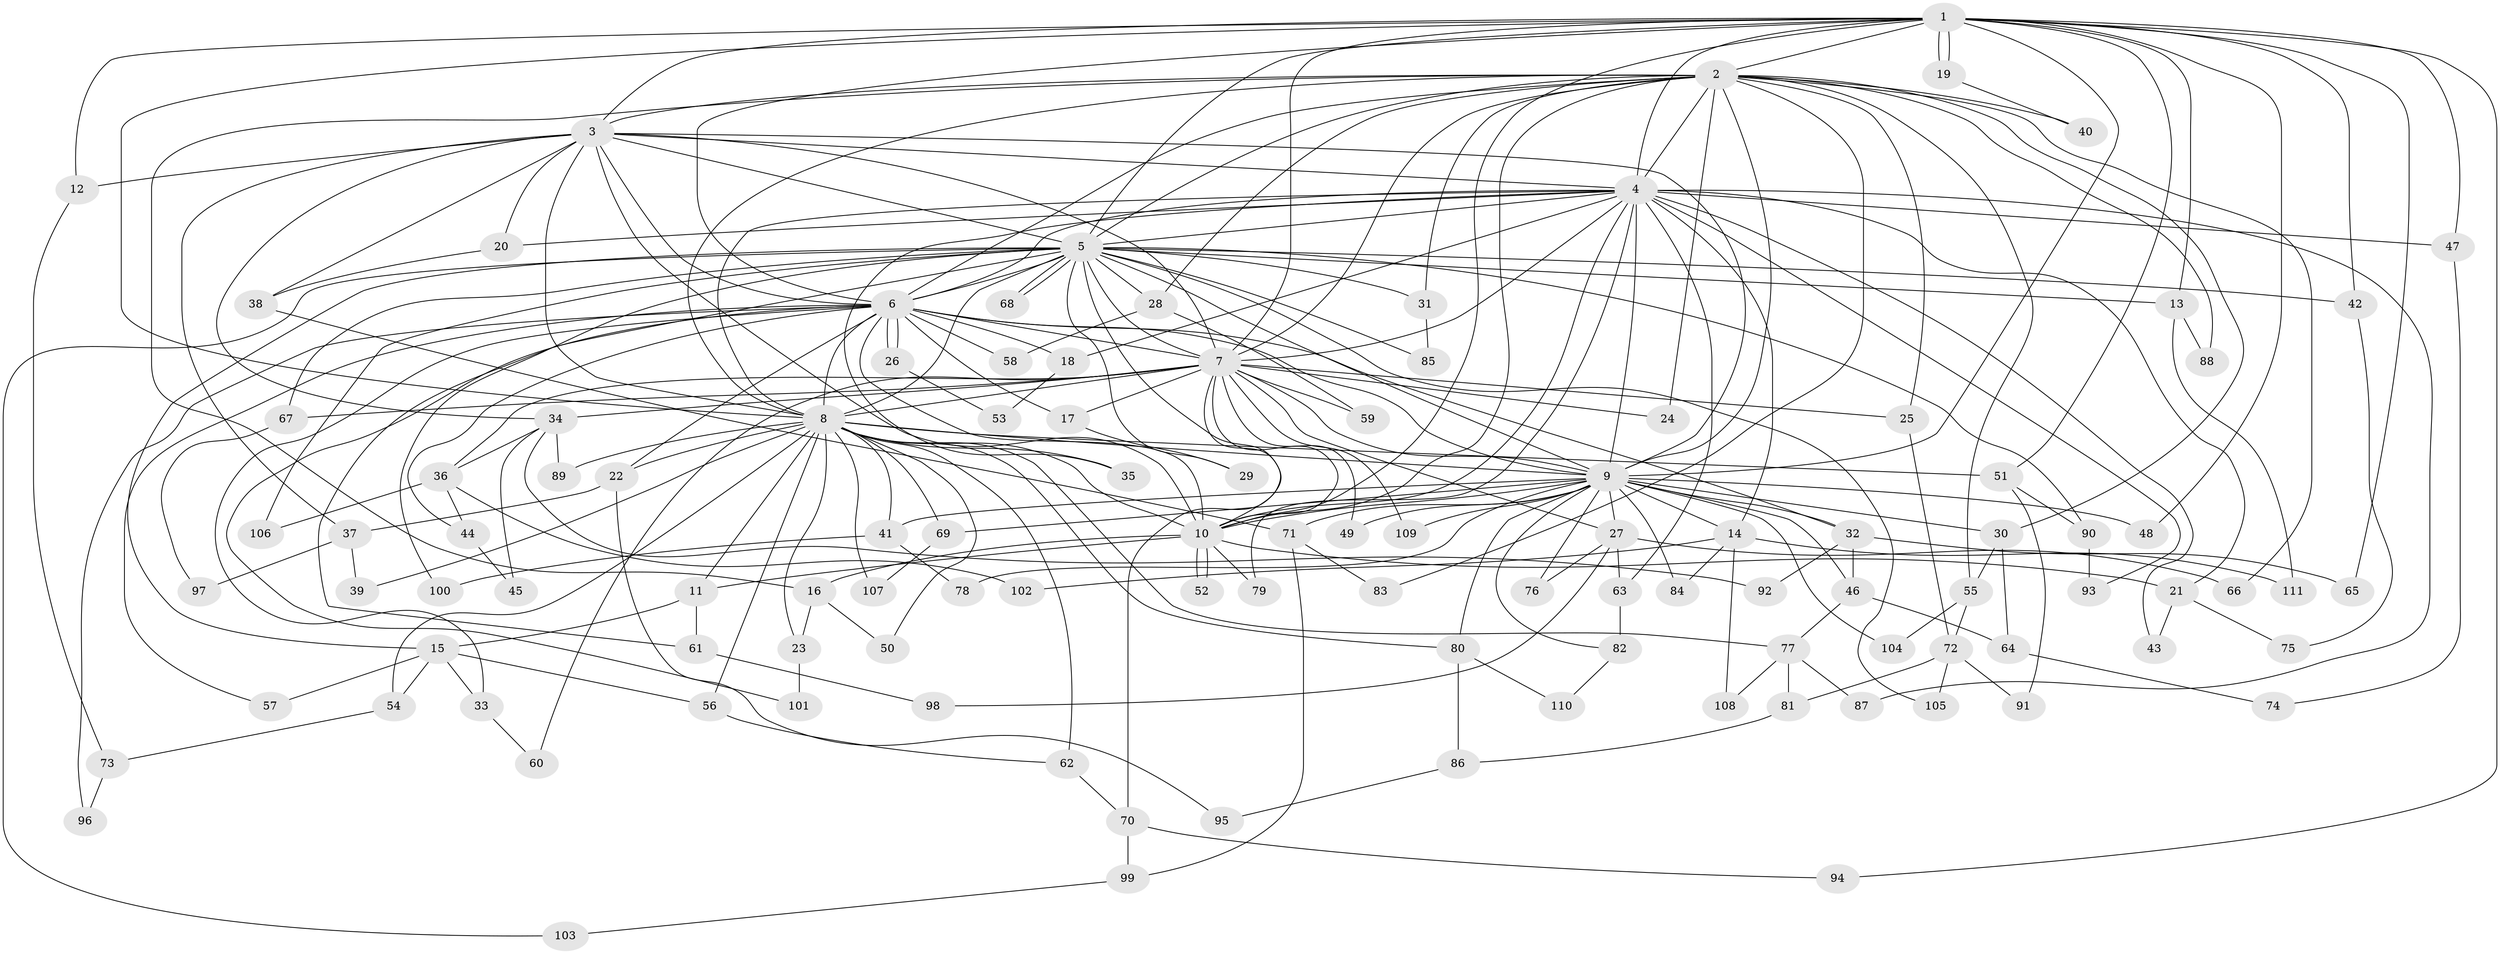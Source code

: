 // coarse degree distribution, {15: 0.022222222222222223, 3: 0.37777777777777777, 20: 0.022222222222222223, 1: 0.06666666666666667, 2: 0.044444444444444446, 14: 0.044444444444444446, 4: 0.15555555555555556, 6: 0.044444444444444446, 5: 0.13333333333333333, 16: 0.022222222222222223, 18: 0.044444444444444446, 7: 0.022222222222222223}
// Generated by graph-tools (version 1.1) at 2025/36/03/04/25 23:36:35]
// undirected, 111 vertices, 247 edges
graph export_dot {
  node [color=gray90,style=filled];
  1;
  2;
  3;
  4;
  5;
  6;
  7;
  8;
  9;
  10;
  11;
  12;
  13;
  14;
  15;
  16;
  17;
  18;
  19;
  20;
  21;
  22;
  23;
  24;
  25;
  26;
  27;
  28;
  29;
  30;
  31;
  32;
  33;
  34;
  35;
  36;
  37;
  38;
  39;
  40;
  41;
  42;
  43;
  44;
  45;
  46;
  47;
  48;
  49;
  50;
  51;
  52;
  53;
  54;
  55;
  56;
  57;
  58;
  59;
  60;
  61;
  62;
  63;
  64;
  65;
  66;
  67;
  68;
  69;
  70;
  71;
  72;
  73;
  74;
  75;
  76;
  77;
  78;
  79;
  80;
  81;
  82;
  83;
  84;
  85;
  86;
  87;
  88;
  89;
  90;
  91;
  92;
  93;
  94;
  95;
  96;
  97;
  98;
  99;
  100;
  101;
  102;
  103;
  104;
  105;
  106;
  107;
  108;
  109;
  110;
  111;
  1 -- 2;
  1 -- 3;
  1 -- 4;
  1 -- 5;
  1 -- 6;
  1 -- 7;
  1 -- 8;
  1 -- 9;
  1 -- 10;
  1 -- 12;
  1 -- 13;
  1 -- 19;
  1 -- 19;
  1 -- 42;
  1 -- 47;
  1 -- 48;
  1 -- 51;
  1 -- 65;
  1 -- 94;
  2 -- 3;
  2 -- 4;
  2 -- 5;
  2 -- 6;
  2 -- 7;
  2 -- 8;
  2 -- 9;
  2 -- 10;
  2 -- 16;
  2 -- 24;
  2 -- 25;
  2 -- 28;
  2 -- 30;
  2 -- 31;
  2 -- 40;
  2 -- 55;
  2 -- 66;
  2 -- 83;
  2 -- 88;
  3 -- 4;
  3 -- 5;
  3 -- 6;
  3 -- 7;
  3 -- 8;
  3 -- 9;
  3 -- 10;
  3 -- 12;
  3 -- 20;
  3 -- 34;
  3 -- 37;
  3 -- 38;
  4 -- 5;
  4 -- 6;
  4 -- 7;
  4 -- 8;
  4 -- 9;
  4 -- 10;
  4 -- 14;
  4 -- 18;
  4 -- 20;
  4 -- 21;
  4 -- 35;
  4 -- 43;
  4 -- 47;
  4 -- 63;
  4 -- 79;
  4 -- 87;
  4 -- 93;
  5 -- 6;
  5 -- 7;
  5 -- 8;
  5 -- 9;
  5 -- 10;
  5 -- 13;
  5 -- 15;
  5 -- 28;
  5 -- 29;
  5 -- 31;
  5 -- 42;
  5 -- 61;
  5 -- 67;
  5 -- 68;
  5 -- 68;
  5 -- 85;
  5 -- 90;
  5 -- 100;
  5 -- 103;
  5 -- 105;
  5 -- 106;
  6 -- 7;
  6 -- 8;
  6 -- 9;
  6 -- 10;
  6 -- 17;
  6 -- 18;
  6 -- 22;
  6 -- 26;
  6 -- 26;
  6 -- 32;
  6 -- 33;
  6 -- 44;
  6 -- 57;
  6 -- 58;
  6 -- 96;
  6 -- 101;
  7 -- 8;
  7 -- 9;
  7 -- 10;
  7 -- 17;
  7 -- 24;
  7 -- 25;
  7 -- 27;
  7 -- 34;
  7 -- 36;
  7 -- 49;
  7 -- 59;
  7 -- 60;
  7 -- 67;
  7 -- 70;
  7 -- 109;
  8 -- 9;
  8 -- 10;
  8 -- 11;
  8 -- 22;
  8 -- 23;
  8 -- 35;
  8 -- 39;
  8 -- 41;
  8 -- 50;
  8 -- 51;
  8 -- 54;
  8 -- 56;
  8 -- 62;
  8 -- 69;
  8 -- 77;
  8 -- 80;
  8 -- 89;
  8 -- 107;
  9 -- 10;
  9 -- 14;
  9 -- 27;
  9 -- 30;
  9 -- 32;
  9 -- 41;
  9 -- 46;
  9 -- 48;
  9 -- 49;
  9 -- 69;
  9 -- 71;
  9 -- 76;
  9 -- 78;
  9 -- 80;
  9 -- 82;
  9 -- 84;
  9 -- 104;
  9 -- 109;
  10 -- 11;
  10 -- 16;
  10 -- 21;
  10 -- 52;
  10 -- 52;
  10 -- 79;
  11 -- 15;
  11 -- 61;
  12 -- 73;
  13 -- 88;
  13 -- 111;
  14 -- 84;
  14 -- 102;
  14 -- 108;
  14 -- 111;
  15 -- 33;
  15 -- 54;
  15 -- 56;
  15 -- 57;
  16 -- 23;
  16 -- 50;
  17 -- 29;
  18 -- 53;
  19 -- 40;
  20 -- 38;
  21 -- 43;
  21 -- 75;
  22 -- 37;
  22 -- 95;
  23 -- 101;
  25 -- 72;
  26 -- 53;
  27 -- 63;
  27 -- 66;
  27 -- 76;
  27 -- 98;
  28 -- 58;
  28 -- 59;
  30 -- 55;
  30 -- 64;
  31 -- 85;
  32 -- 46;
  32 -- 65;
  32 -- 92;
  33 -- 60;
  34 -- 36;
  34 -- 45;
  34 -- 89;
  34 -- 92;
  36 -- 44;
  36 -- 102;
  36 -- 106;
  37 -- 39;
  37 -- 97;
  38 -- 71;
  41 -- 78;
  41 -- 100;
  42 -- 75;
  44 -- 45;
  46 -- 64;
  46 -- 77;
  47 -- 74;
  51 -- 90;
  51 -- 91;
  54 -- 73;
  55 -- 72;
  55 -- 104;
  56 -- 62;
  61 -- 98;
  62 -- 70;
  63 -- 82;
  64 -- 74;
  67 -- 97;
  69 -- 107;
  70 -- 94;
  70 -- 99;
  71 -- 83;
  71 -- 99;
  72 -- 81;
  72 -- 91;
  72 -- 105;
  73 -- 96;
  77 -- 81;
  77 -- 87;
  77 -- 108;
  80 -- 86;
  80 -- 110;
  81 -- 86;
  82 -- 110;
  86 -- 95;
  90 -- 93;
  99 -- 103;
}

